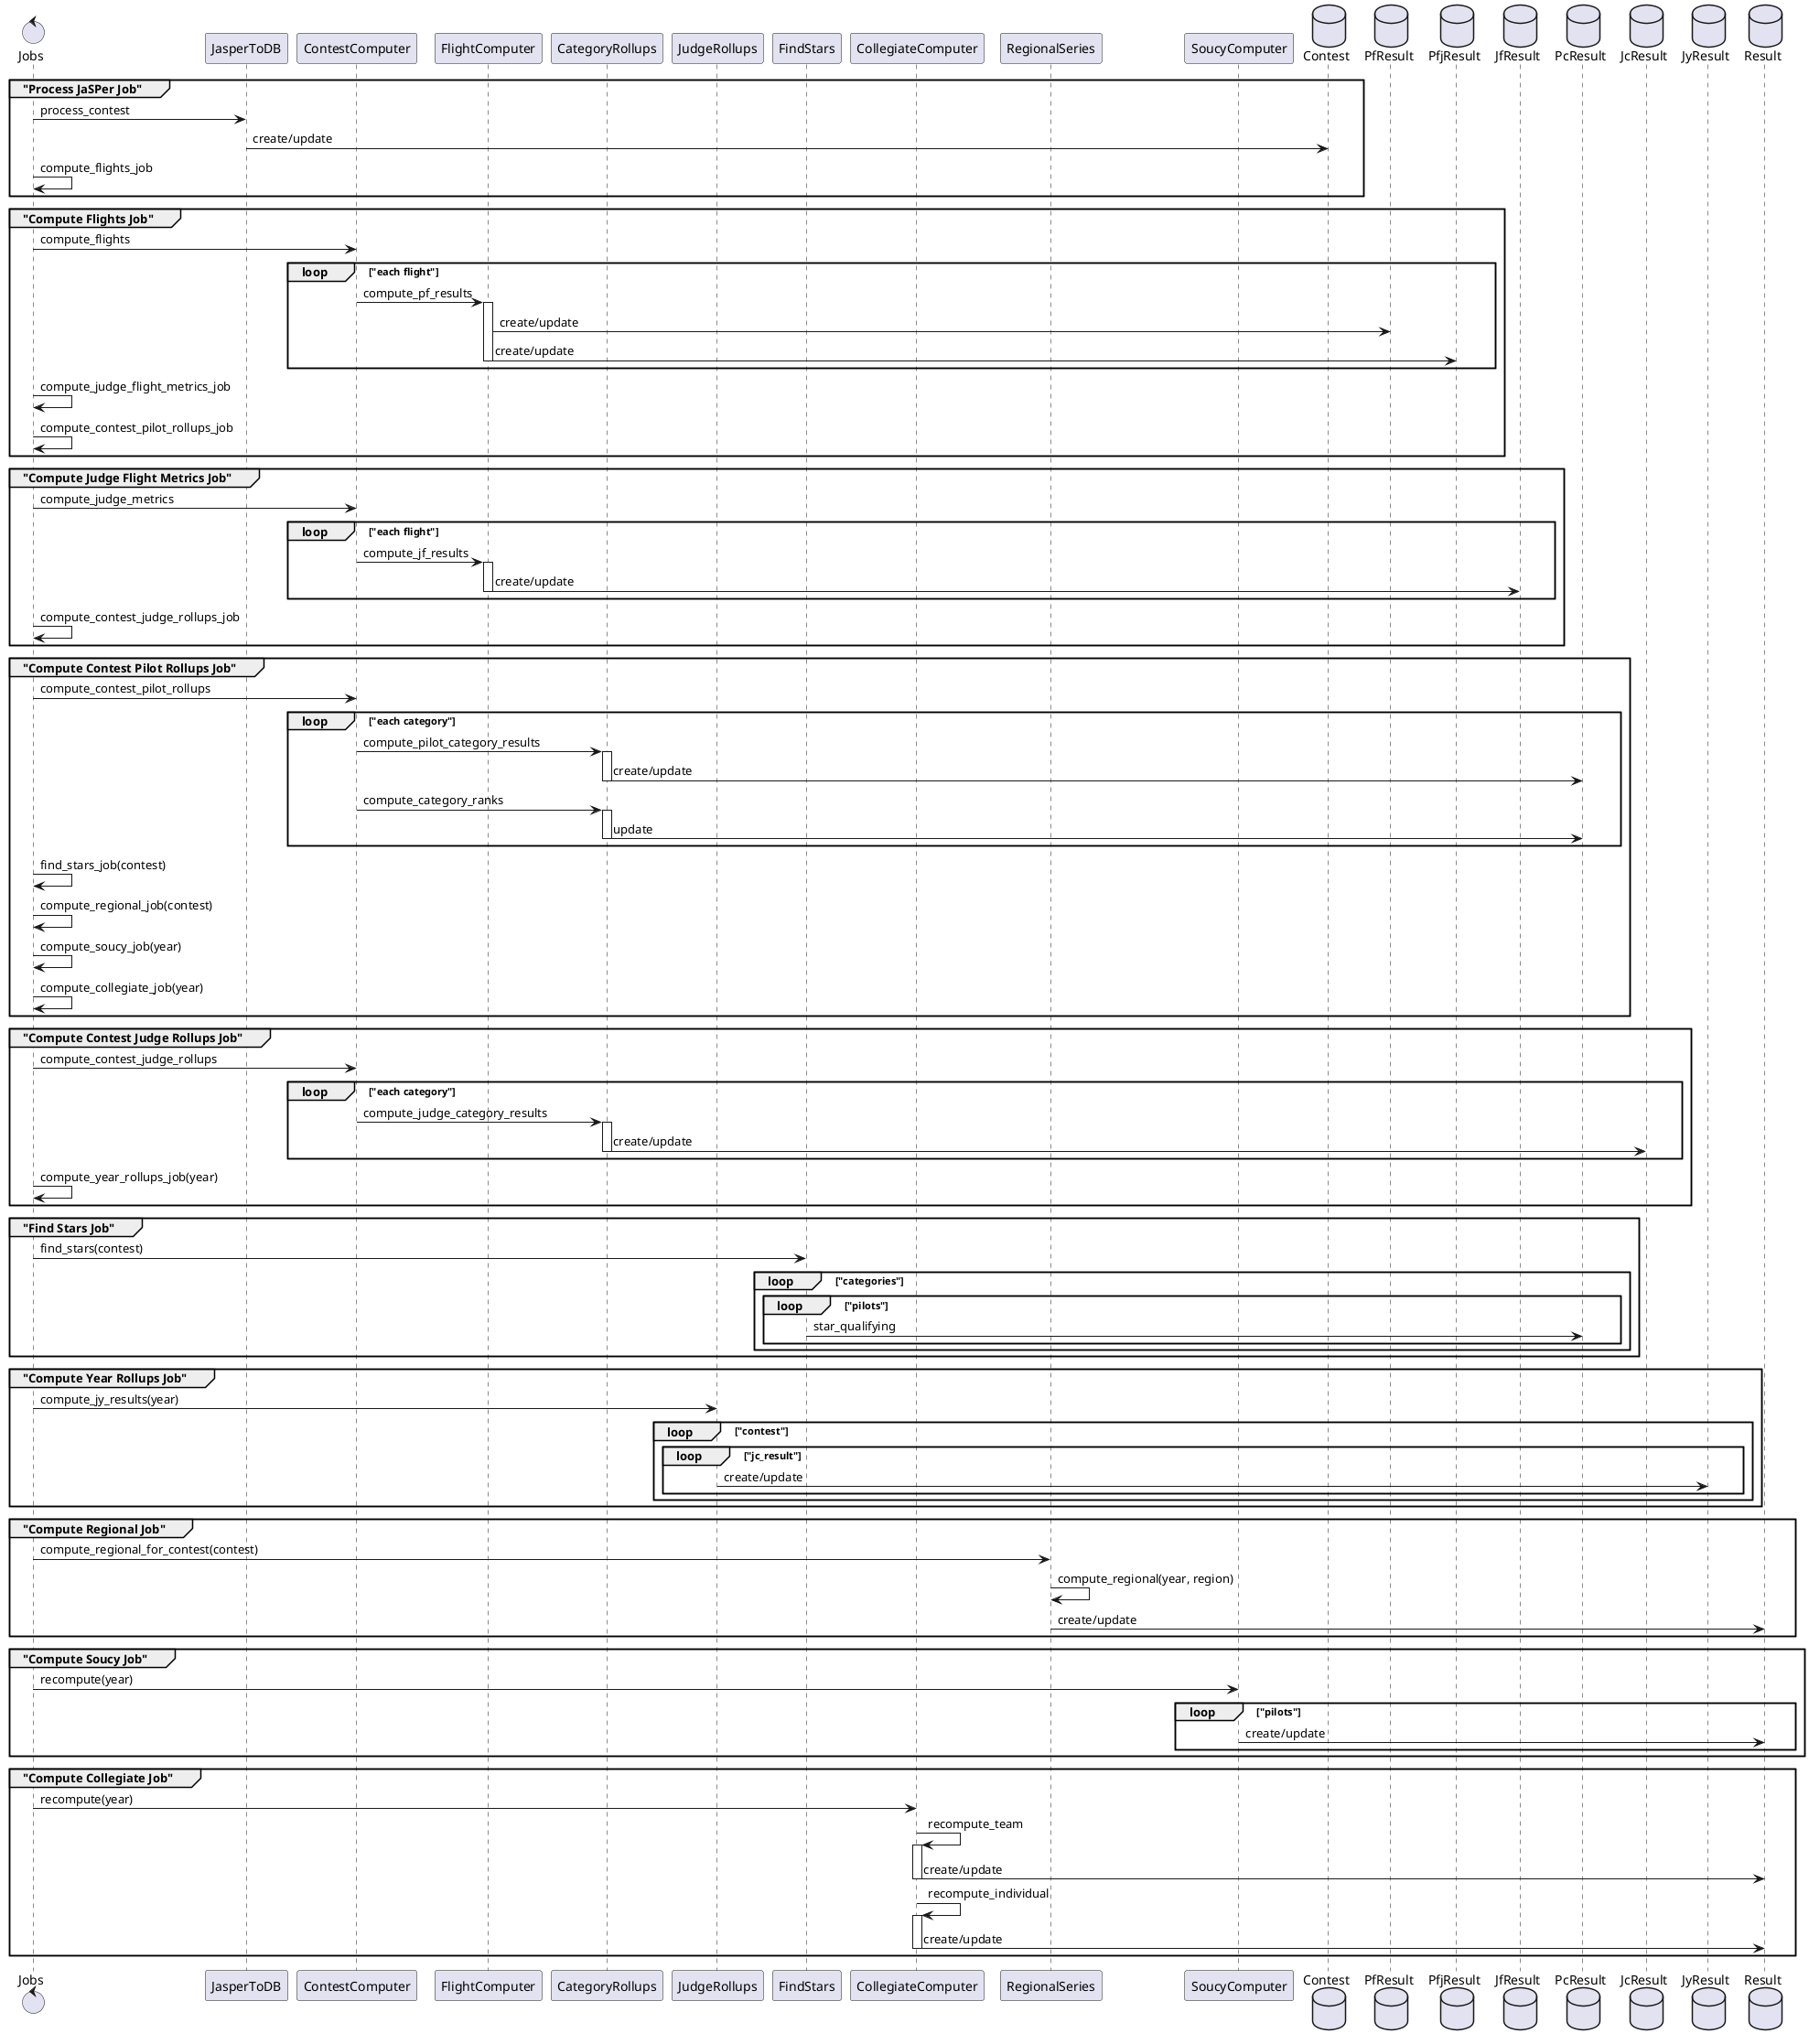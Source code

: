 @startuml
  control Jobs
  participant JasperToDB
  participant ContestComputer as CC
  participant FlightComputer as FC
  participant CategoryRollups as CR
  participant JudgeRollups as JR
  participant FindStars as Stars
  participant CollegiateComputer as Coll
  participant RegionalSeries as Regional
  participant SoucyComputer as Soucy
  database Contest
  database PfResult as PF
  database PfjResult as PFJ
  database JfResult as JF
  database PcResult as PC
  database JcResult as JC
  database JyResult as JY
  database Result

  group "Process JaSPer Job"
    Jobs -> JasperToDB : process_contest
    JasperToDB -> Contest : create/update
    Jobs -> Jobs : compute_flights_job
  end

  group "Compute Flights Job"
    Jobs -> CC : compute_flights
    loop "each flight"
      CC -> FC : compute_pf_results
      activate FC
        FC -> PF : create/update
        FC -> PFJ : create/update
      deactivate FC
    end
    Jobs -> Jobs : compute_judge_flight_metrics_job
    Jobs -> Jobs : compute_contest_pilot_rollups_job
  end

  group "Compute Judge Flight Metrics Job"
    Jobs -> CC : compute_judge_metrics
    loop "each flight"
      CC -> FC : compute_jf_results
      activate FC
        FC -> JF : create/update
      deactivate FC
    end
    Jobs -> Jobs : compute_contest_judge_rollups_job
  end

  group "Compute Contest Pilot Rollups Job"
    Jobs -> CC : compute_contest_pilot_rollups
    loop "each category"
      CC -> CR : compute_pilot_category_results
      activate CR
        CR -> PC : create/update
      deactivate CR
      CC -> CR : compute_category_ranks
      activate CR
        CR -> PC : update
      deactivate CR
    end
    Jobs -> Jobs : find_stars_job(contest)
    Jobs -> Jobs : compute_regional_job(contest)
    Jobs -> Jobs : compute_soucy_job(year)
    Jobs -> Jobs : compute_collegiate_job(year)
  end

  group "Compute Contest Judge Rollups Job"
    Jobs -> CC : compute_contest_judge_rollups
    loop "each category"
      CC -> CR : compute_judge_category_results
      activate CR
        CR -> JC : create/update
      deactivate CR
    end
    Jobs -> Jobs : compute_year_rollups_job(year)
  end

  group "Find Stars Job"
    Jobs -> Stars : find_stars(contest)
    loop "categories"
      loop "pilots"
        Stars -> PC : star_qualifying
      end
    end
  end

  group "Compute Year Rollups Job"
    Jobs -> JR : compute_jy_results(year)
    loop "contest"
      loop "jc_result"
        JR -> JY : create/update
      end
    end
  end

  group "Compute Regional Job"
    Jobs -> Regional : compute_regional_for_contest(contest)
    Regional -> Regional : compute_regional(year, region)
    Regional -> Result : create/update
  end

  group "Compute Soucy Job"
    Jobs -> Soucy : recompute(year)
    loop "pilots"
      Soucy -> Result : create/update
    end
  end

  group "Compute Collegiate Job"
    Jobs -> Coll : recompute(year)
    Coll -> Coll : recompute_team
    activate Coll
      Coll -> Result : create/update
    deactivate Coll
    Coll -> Coll : recompute_individual
    activate Coll
      Coll -> Result : create/update
    deactivate Coll
  end

@enduml
